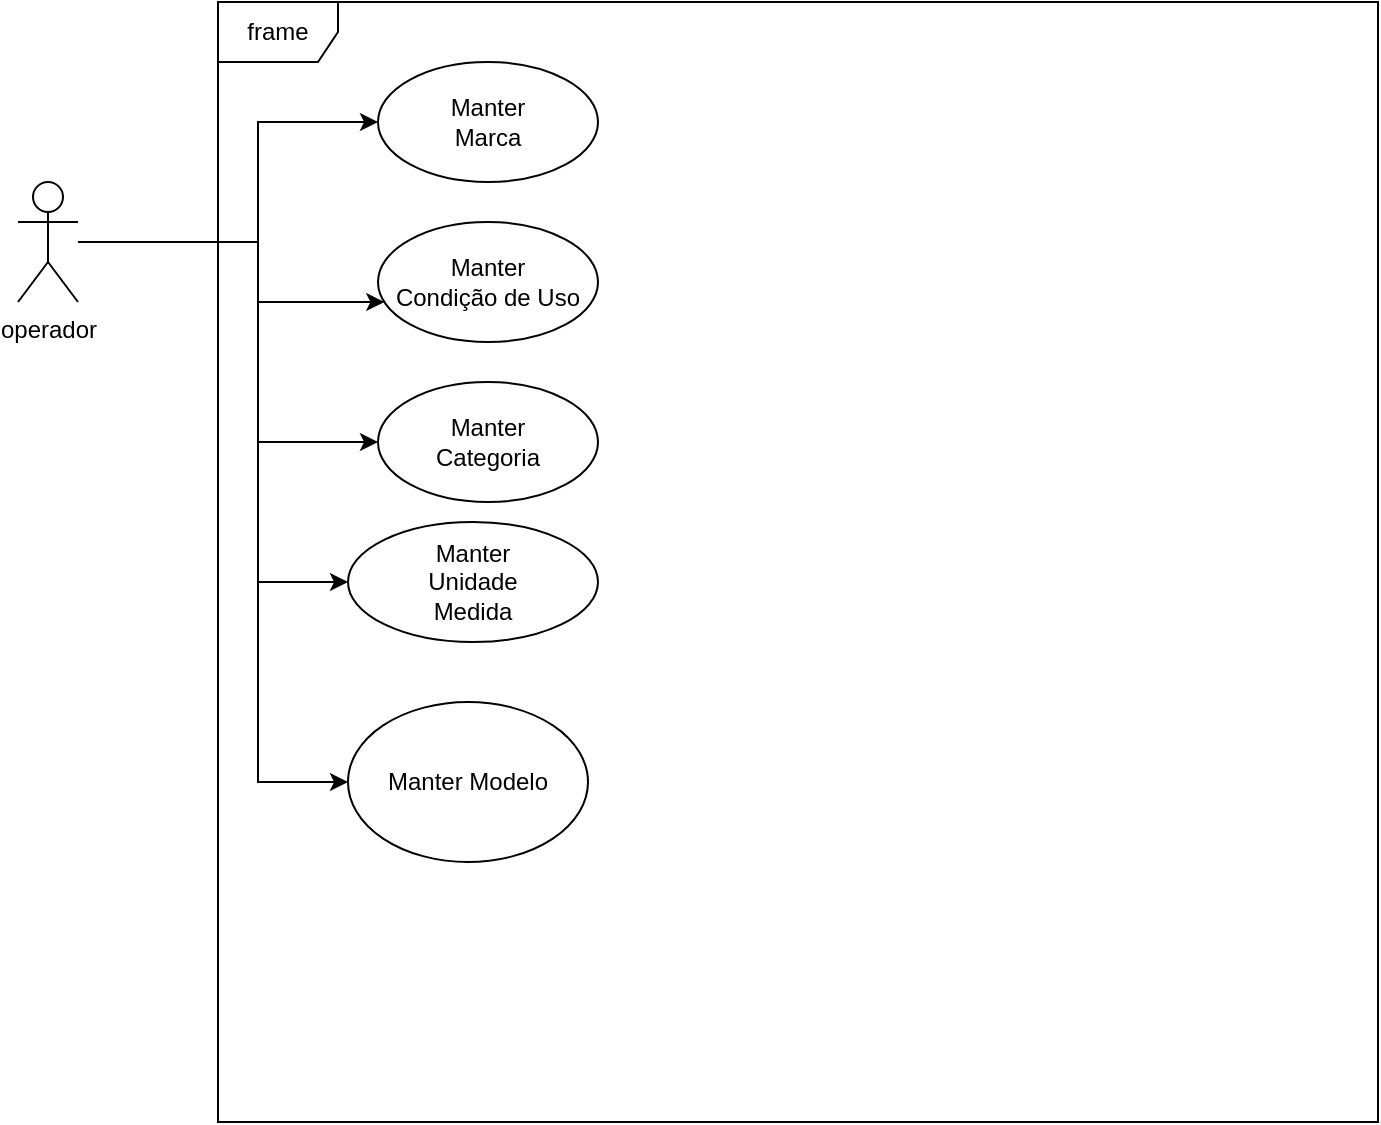 <mxfile version="25.0.3">
  <diagram name="Page-1" id="c4acf3e9-155e-7222-9cf6-157b1a14988f">
    <mxGraphModel dx="880" dy="2729" grid="1" gridSize="10" guides="1" tooltips="1" connect="1" arrows="1" fold="1" page="1" pageScale="1" pageWidth="850" pageHeight="1100" background="none" math="0" shadow="0">
      <root>
        <mxCell id="0" />
        <mxCell id="1" parent="0" />
        <mxCell id="5rYNvA1EGpWT4PLwYlTP-1" value="frame" style="shape=umlFrame;whiteSpace=wrap;html=1;pointerEvents=0;" parent="1" vertex="1">
          <mxGeometry x="120" y="-2120" width="580" height="560" as="geometry" />
        </mxCell>
        <mxCell id="5rYNvA1EGpWT4PLwYlTP-18" style="edgeStyle=orthogonalEdgeStyle;rounded=0;orthogonalLoop=1;jettySize=auto;html=1;" parent="1" source="5rYNvA1EGpWT4PLwYlTP-2" target="5rYNvA1EGpWT4PLwYlTP-17" edge="1">
          <mxGeometry relative="1" as="geometry">
            <Array as="points">
              <mxPoint x="140" y="-2000" />
              <mxPoint x="140" y="-2060" />
            </Array>
          </mxGeometry>
        </mxCell>
        <mxCell id="5rYNvA1EGpWT4PLwYlTP-20" style="edgeStyle=orthogonalEdgeStyle;rounded=0;orthogonalLoop=1;jettySize=auto;html=1;" parent="1" source="5rYNvA1EGpWT4PLwYlTP-2" target="5rYNvA1EGpWT4PLwYlTP-19" edge="1">
          <mxGeometry relative="1" as="geometry">
            <Array as="points">
              <mxPoint x="140" y="-2000" />
              <mxPoint x="140" y="-1970" />
            </Array>
          </mxGeometry>
        </mxCell>
        <mxCell id="5rYNvA1EGpWT4PLwYlTP-22" style="edgeStyle=orthogonalEdgeStyle;rounded=0;orthogonalLoop=1;jettySize=auto;html=1;entryX=0;entryY=0.5;entryDx=0;entryDy=0;" parent="1" source="5rYNvA1EGpWT4PLwYlTP-2" target="5rYNvA1EGpWT4PLwYlTP-21" edge="1">
          <mxGeometry relative="1" as="geometry">
            <Array as="points">
              <mxPoint x="140" y="-2000" />
              <mxPoint x="140" y="-1900" />
            </Array>
          </mxGeometry>
        </mxCell>
        <mxCell id="5rYNvA1EGpWT4PLwYlTP-24" style="edgeStyle=orthogonalEdgeStyle;rounded=0;orthogonalLoop=1;jettySize=auto;html=1;entryX=0;entryY=0.5;entryDx=0;entryDy=0;" parent="1" source="5rYNvA1EGpWT4PLwYlTP-2" target="5rYNvA1EGpWT4PLwYlTP-23" edge="1">
          <mxGeometry relative="1" as="geometry">
            <Array as="points">
              <mxPoint x="140" y="-2000" />
              <mxPoint x="140" y="-1830" />
            </Array>
          </mxGeometry>
        </mxCell>
        <mxCell id="JCjts5rAEiLWBCdYOJuN-2" style="edgeStyle=orthogonalEdgeStyle;rounded=0;orthogonalLoop=1;jettySize=auto;html=1;entryX=0;entryY=0.5;entryDx=0;entryDy=0;" edge="1" parent="1" source="5rYNvA1EGpWT4PLwYlTP-2" target="JCjts5rAEiLWBCdYOJuN-1">
          <mxGeometry relative="1" as="geometry">
            <Array as="points">
              <mxPoint x="140" y="-2000" />
              <mxPoint x="140" y="-1730" />
            </Array>
          </mxGeometry>
        </mxCell>
        <mxCell id="5rYNvA1EGpWT4PLwYlTP-2" value="operador" style="shape=umlActor;verticalLabelPosition=bottom;verticalAlign=top;html=1;" parent="1" vertex="1">
          <mxGeometry x="20" y="-2030" width="30" height="60" as="geometry" />
        </mxCell>
        <mxCell id="5rYNvA1EGpWT4PLwYlTP-17" value="Manter&lt;br&gt;Marca" style="ellipse;whiteSpace=wrap;html=1;" parent="1" vertex="1">
          <mxGeometry x="200" y="-2090" width="110" height="60" as="geometry" />
        </mxCell>
        <mxCell id="5rYNvA1EGpWT4PLwYlTP-19" value="Manter&lt;br&gt;Condição de Uso" style="ellipse;whiteSpace=wrap;html=1;" parent="1" vertex="1">
          <mxGeometry x="200" y="-2010" width="110" height="60" as="geometry" />
        </mxCell>
        <mxCell id="5rYNvA1EGpWT4PLwYlTP-21" value="Manter &lt;br&gt;Categoria" style="ellipse;whiteSpace=wrap;html=1;" parent="1" vertex="1">
          <mxGeometry x="200" y="-1930" width="110" height="60" as="geometry" />
        </mxCell>
        <mxCell id="5rYNvA1EGpWT4PLwYlTP-23" value="Manter &lt;br&gt;Unidade&lt;br&gt;Medida" style="ellipse;whiteSpace=wrap;html=1;" parent="1" vertex="1">
          <mxGeometry x="185" y="-1860" width="125" height="60" as="geometry" />
        </mxCell>
        <mxCell id="JCjts5rAEiLWBCdYOJuN-1" value="&lt;font style=&quot;vertical-align: inherit;&quot;&gt;&lt;font style=&quot;vertical-align: inherit;&quot;&gt;Manter Modelo&lt;/font&gt;&lt;/font&gt;" style="ellipse;whiteSpace=wrap;html=1;" vertex="1" parent="1">
          <mxGeometry x="185" y="-1770" width="120" height="80" as="geometry" />
        </mxCell>
      </root>
    </mxGraphModel>
  </diagram>
</mxfile>
